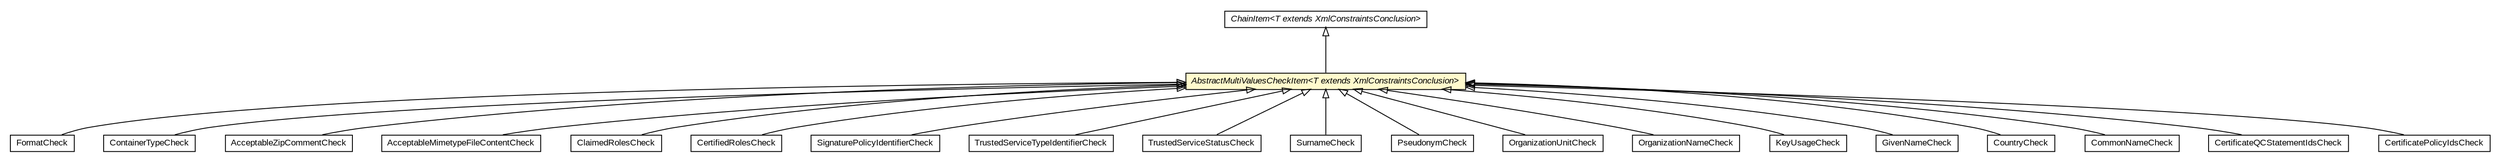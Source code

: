 #!/usr/local/bin/dot
#
# Class diagram 
# Generated by UMLGraph version R5_6-24-gf6e263 (http://www.umlgraph.org/)
#

digraph G {
	edge [fontname="arial",fontsize=10,labelfontname="arial",labelfontsize=10];
	node [fontname="arial",fontsize=10,shape=plaintext];
	nodesep=0.25;
	ranksep=0.5;
	// eu.europa.esig.dss.validation.process.ChainItem<T extends eu.europa.esig.dss.jaxb.detailedreport.XmlConstraintsConclusion>
	c134481 [label=<<table title="eu.europa.esig.dss.validation.process.ChainItem" border="0" cellborder="1" cellspacing="0" cellpadding="2" port="p" href="../ChainItem.html">
		<tr><td><table border="0" cellspacing="0" cellpadding="1">
<tr><td align="center" balign="center"><font face="arial italic"> ChainItem&lt;T extends XmlConstraintsConclusion&gt; </font></td></tr>
		</table></td></tr>
		</table>>, URL="../ChainItem.html", fontname="arial", fontcolor="black", fontsize=10.0];
	// eu.europa.esig.dss.validation.process.bbb.AbstractMultiValuesCheckItem<T extends eu.europa.esig.dss.jaxb.detailedreport.XmlConstraintsConclusion>
	c134487 [label=<<table title="eu.europa.esig.dss.validation.process.bbb.AbstractMultiValuesCheckItem" border="0" cellborder="1" cellspacing="0" cellpadding="2" port="p" bgcolor="lemonChiffon" href="./AbstractMultiValuesCheckItem.html">
		<tr><td><table border="0" cellspacing="0" cellpadding="1">
<tr><td align="center" balign="center"><font face="arial italic"> AbstractMultiValuesCheckItem&lt;T extends XmlConstraintsConclusion&gt; </font></td></tr>
		</table></td></tr>
		</table>>, URL="./AbstractMultiValuesCheckItem.html", fontname="arial", fontcolor="black", fontsize=10.0];
	// eu.europa.esig.dss.validation.process.bbb.fc.checks.FormatCheck
	c134497 [label=<<table title="eu.europa.esig.dss.validation.process.bbb.fc.checks.FormatCheck" border="0" cellborder="1" cellspacing="0" cellpadding="2" port="p" href="./fc/checks/FormatCheck.html">
		<tr><td><table border="0" cellspacing="0" cellpadding="1">
<tr><td align="center" balign="center"> FormatCheck </td></tr>
		</table></td></tr>
		</table>>, URL="./fc/checks/FormatCheck.html", fontname="arial", fontcolor="black", fontsize=10.0];
	// eu.europa.esig.dss.validation.process.bbb.fc.checks.ContainerTypeCheck
	c134498 [label=<<table title="eu.europa.esig.dss.validation.process.bbb.fc.checks.ContainerTypeCheck" border="0" cellborder="1" cellspacing="0" cellpadding="2" port="p" href="./fc/checks/ContainerTypeCheck.html">
		<tr><td><table border="0" cellspacing="0" cellpadding="1">
<tr><td align="center" balign="center"> ContainerTypeCheck </td></tr>
		</table></td></tr>
		</table>>, URL="./fc/checks/ContainerTypeCheck.html", fontname="arial", fontcolor="black", fontsize=10.0];
	// eu.europa.esig.dss.validation.process.bbb.fc.checks.AcceptableZipCommentCheck
	c134499 [label=<<table title="eu.europa.esig.dss.validation.process.bbb.fc.checks.AcceptableZipCommentCheck" border="0" cellborder="1" cellspacing="0" cellpadding="2" port="p" href="./fc/checks/AcceptableZipCommentCheck.html">
		<tr><td><table border="0" cellspacing="0" cellpadding="1">
<tr><td align="center" balign="center"> AcceptableZipCommentCheck </td></tr>
		</table></td></tr>
		</table>>, URL="./fc/checks/AcceptableZipCommentCheck.html", fontname="arial", fontcolor="black", fontsize=10.0];
	// eu.europa.esig.dss.validation.process.bbb.fc.checks.AcceptableMimetypeFileContentCheck
	c134500 [label=<<table title="eu.europa.esig.dss.validation.process.bbb.fc.checks.AcceptableMimetypeFileContentCheck" border="0" cellborder="1" cellspacing="0" cellpadding="2" port="p" href="./fc/checks/AcceptableMimetypeFileContentCheck.html">
		<tr><td><table border="0" cellspacing="0" cellpadding="1">
<tr><td align="center" balign="center"> AcceptableMimetypeFileContentCheck </td></tr>
		</table></td></tr>
		</table>>, URL="./fc/checks/AcceptableMimetypeFileContentCheck.html", fontname="arial", fontcolor="black", fontsize=10.0];
	// eu.europa.esig.dss.validation.process.bbb.sav.checks.ClaimedRolesCheck
	c134522 [label=<<table title="eu.europa.esig.dss.validation.process.bbb.sav.checks.ClaimedRolesCheck" border="0" cellborder="1" cellspacing="0" cellpadding="2" port="p" href="./sav/checks/ClaimedRolesCheck.html">
		<tr><td><table border="0" cellspacing="0" cellpadding="1">
<tr><td align="center" balign="center"> ClaimedRolesCheck </td></tr>
		</table></td></tr>
		</table>>, URL="./sav/checks/ClaimedRolesCheck.html", fontname="arial", fontcolor="black", fontsize=10.0];
	// eu.europa.esig.dss.validation.process.bbb.sav.checks.CertifiedRolesCheck
	c134523 [label=<<table title="eu.europa.esig.dss.validation.process.bbb.sav.checks.CertifiedRolesCheck" border="0" cellborder="1" cellspacing="0" cellpadding="2" port="p" href="./sav/checks/CertifiedRolesCheck.html">
		<tr><td><table border="0" cellspacing="0" cellpadding="1">
<tr><td align="center" balign="center"> CertifiedRolesCheck </td></tr>
		</table></td></tr>
		</table>>, URL="./sav/checks/CertifiedRolesCheck.html", fontname="arial", fontcolor="black", fontsize=10.0];
	// eu.europa.esig.dss.validation.process.bbb.vci.checks.SignaturePolicyIdentifierCheck
	c134524 [label=<<table title="eu.europa.esig.dss.validation.process.bbb.vci.checks.SignaturePolicyIdentifierCheck" border="0" cellborder="1" cellspacing="0" cellpadding="2" port="p" href="./vci/checks/SignaturePolicyIdentifierCheck.html">
		<tr><td><table border="0" cellspacing="0" cellpadding="1">
<tr><td align="center" balign="center"> SignaturePolicyIdentifierCheck </td></tr>
		</table></td></tr>
		</table>>, URL="./vci/checks/SignaturePolicyIdentifierCheck.html", fontname="arial", fontcolor="black", fontsize=10.0];
	// eu.europa.esig.dss.validation.process.bbb.xcv.checks.TrustedServiceTypeIdentifierCheck
	c134528 [label=<<table title="eu.europa.esig.dss.validation.process.bbb.xcv.checks.TrustedServiceTypeIdentifierCheck" border="0" cellborder="1" cellspacing="0" cellpadding="2" port="p" href="./xcv/checks/TrustedServiceTypeIdentifierCheck.html">
		<tr><td><table border="0" cellspacing="0" cellpadding="1">
<tr><td align="center" balign="center"> TrustedServiceTypeIdentifierCheck </td></tr>
		</table></td></tr>
		</table>>, URL="./xcv/checks/TrustedServiceTypeIdentifierCheck.html", fontname="arial", fontcolor="black", fontsize=10.0];
	// eu.europa.esig.dss.validation.process.bbb.xcv.checks.TrustedServiceStatusCheck
	c134529 [label=<<table title="eu.europa.esig.dss.validation.process.bbb.xcv.checks.TrustedServiceStatusCheck" border="0" cellborder="1" cellspacing="0" cellpadding="2" port="p" href="./xcv/checks/TrustedServiceStatusCheck.html">
		<tr><td><table border="0" cellspacing="0" cellpadding="1">
<tr><td align="center" balign="center"> TrustedServiceStatusCheck </td></tr>
		</table></td></tr>
		</table>>, URL="./xcv/checks/TrustedServiceStatusCheck.html", fontname="arial", fontcolor="black", fontsize=10.0];
	// eu.europa.esig.dss.validation.process.bbb.xcv.sub.checks.SurnameCheck
	c134537 [label=<<table title="eu.europa.esig.dss.validation.process.bbb.xcv.sub.checks.SurnameCheck" border="0" cellborder="1" cellspacing="0" cellpadding="2" port="p" href="./xcv/sub/checks/SurnameCheck.html">
		<tr><td><table border="0" cellspacing="0" cellpadding="1">
<tr><td align="center" balign="center"> SurnameCheck </td></tr>
		</table></td></tr>
		</table>>, URL="./xcv/sub/checks/SurnameCheck.html", fontname="arial", fontcolor="black", fontsize=10.0];
	// eu.europa.esig.dss.validation.process.bbb.xcv.sub.checks.PseudonymCheck
	c134543 [label=<<table title="eu.europa.esig.dss.validation.process.bbb.xcv.sub.checks.PseudonymCheck" border="0" cellborder="1" cellspacing="0" cellpadding="2" port="p" href="./xcv/sub/checks/PseudonymCheck.html">
		<tr><td><table border="0" cellspacing="0" cellpadding="1">
<tr><td align="center" balign="center"> PseudonymCheck </td></tr>
		</table></td></tr>
		</table>>, URL="./xcv/sub/checks/PseudonymCheck.html", fontname="arial", fontcolor="black", fontsize=10.0];
	// eu.europa.esig.dss.validation.process.bbb.xcv.sub.checks.OrganizationUnitCheck
	c134544 [label=<<table title="eu.europa.esig.dss.validation.process.bbb.xcv.sub.checks.OrganizationUnitCheck" border="0" cellborder="1" cellspacing="0" cellpadding="2" port="p" href="./xcv/sub/checks/OrganizationUnitCheck.html">
		<tr><td><table border="0" cellspacing="0" cellpadding="1">
<tr><td align="center" balign="center"> OrganizationUnitCheck </td></tr>
		</table></td></tr>
		</table>>, URL="./xcv/sub/checks/OrganizationUnitCheck.html", fontname="arial", fontcolor="black", fontsize=10.0];
	// eu.europa.esig.dss.validation.process.bbb.xcv.sub.checks.OrganizationNameCheck
	c134545 [label=<<table title="eu.europa.esig.dss.validation.process.bbb.xcv.sub.checks.OrganizationNameCheck" border="0" cellborder="1" cellspacing="0" cellpadding="2" port="p" href="./xcv/sub/checks/OrganizationNameCheck.html">
		<tr><td><table border="0" cellspacing="0" cellpadding="1">
<tr><td align="center" balign="center"> OrganizationNameCheck </td></tr>
		</table></td></tr>
		</table>>, URL="./xcv/sub/checks/OrganizationNameCheck.html", fontname="arial", fontcolor="black", fontsize=10.0];
	// eu.europa.esig.dss.validation.process.bbb.xcv.sub.checks.KeyUsageCheck
	c134546 [label=<<table title="eu.europa.esig.dss.validation.process.bbb.xcv.sub.checks.KeyUsageCheck" border="0" cellborder="1" cellspacing="0" cellpadding="2" port="p" href="./xcv/sub/checks/KeyUsageCheck.html">
		<tr><td><table border="0" cellspacing="0" cellpadding="1">
<tr><td align="center" balign="center"> KeyUsageCheck </td></tr>
		</table></td></tr>
		</table>>, URL="./xcv/sub/checks/KeyUsageCheck.html", fontname="arial", fontcolor="black", fontsize=10.0];
	// eu.europa.esig.dss.validation.process.bbb.xcv.sub.checks.GivenNameCheck
	c134548 [label=<<table title="eu.europa.esig.dss.validation.process.bbb.xcv.sub.checks.GivenNameCheck" border="0" cellborder="1" cellspacing="0" cellpadding="2" port="p" href="./xcv/sub/checks/GivenNameCheck.html">
		<tr><td><table border="0" cellspacing="0" cellpadding="1">
<tr><td align="center" balign="center"> GivenNameCheck </td></tr>
		</table></td></tr>
		</table>>, URL="./xcv/sub/checks/GivenNameCheck.html", fontname="arial", fontcolor="black", fontsize=10.0];
	// eu.europa.esig.dss.validation.process.bbb.xcv.sub.checks.CountryCheck
	c134549 [label=<<table title="eu.europa.esig.dss.validation.process.bbb.xcv.sub.checks.CountryCheck" border="0" cellborder="1" cellspacing="0" cellpadding="2" port="p" href="./xcv/sub/checks/CountryCheck.html">
		<tr><td><table border="0" cellspacing="0" cellpadding="1">
<tr><td align="center" balign="center"> CountryCheck </td></tr>
		</table></td></tr>
		</table>>, URL="./xcv/sub/checks/CountryCheck.html", fontname="arial", fontcolor="black", fontsize=10.0];
	// eu.europa.esig.dss.validation.process.bbb.xcv.sub.checks.CommonNameCheck
	c134550 [label=<<table title="eu.europa.esig.dss.validation.process.bbb.xcv.sub.checks.CommonNameCheck" border="0" cellborder="1" cellspacing="0" cellpadding="2" port="p" href="./xcv/sub/checks/CommonNameCheck.html">
		<tr><td><table border="0" cellspacing="0" cellpadding="1">
<tr><td align="center" balign="center"> CommonNameCheck </td></tr>
		</table></td></tr>
		</table>>, URL="./xcv/sub/checks/CommonNameCheck.html", fontname="arial", fontcolor="black", fontsize=10.0];
	// eu.europa.esig.dss.validation.process.bbb.xcv.sub.checks.CertificateQCStatementIdsCheck
	c134556 [label=<<table title="eu.europa.esig.dss.validation.process.bbb.xcv.sub.checks.CertificateQCStatementIdsCheck" border="0" cellborder="1" cellspacing="0" cellpadding="2" port="p" href="./xcv/sub/checks/CertificateQCStatementIdsCheck.html">
		<tr><td><table border="0" cellspacing="0" cellpadding="1">
<tr><td align="center" balign="center"> CertificateQCStatementIdsCheck </td></tr>
		</table></td></tr>
		</table>>, URL="./xcv/sub/checks/CertificateQCStatementIdsCheck.html", fontname="arial", fontcolor="black", fontsize=10.0];
	// eu.europa.esig.dss.validation.process.bbb.xcv.sub.checks.CertificatePolicyIdsCheck
	c134557 [label=<<table title="eu.europa.esig.dss.validation.process.bbb.xcv.sub.checks.CertificatePolicyIdsCheck" border="0" cellborder="1" cellspacing="0" cellpadding="2" port="p" href="./xcv/sub/checks/CertificatePolicyIdsCheck.html">
		<tr><td><table border="0" cellspacing="0" cellpadding="1">
<tr><td align="center" balign="center"> CertificatePolicyIdsCheck </td></tr>
		</table></td></tr>
		</table>>, URL="./xcv/sub/checks/CertificatePolicyIdsCheck.html", fontname="arial", fontcolor="black", fontsize=10.0];
	//eu.europa.esig.dss.validation.process.bbb.AbstractMultiValuesCheckItem<T extends eu.europa.esig.dss.jaxb.detailedreport.XmlConstraintsConclusion> extends eu.europa.esig.dss.validation.process.ChainItem<T>
	c134481:p -> c134487:p [dir=back,arrowtail=empty];
	//eu.europa.esig.dss.validation.process.bbb.fc.checks.FormatCheck extends eu.europa.esig.dss.validation.process.bbb.AbstractMultiValuesCheckItem<eu.europa.esig.dss.jaxb.detailedreport.XmlFC>
	c134487:p -> c134497:p [dir=back,arrowtail=empty];
	//eu.europa.esig.dss.validation.process.bbb.fc.checks.ContainerTypeCheck extends eu.europa.esig.dss.validation.process.bbb.AbstractMultiValuesCheckItem<eu.europa.esig.dss.jaxb.detailedreport.XmlFC>
	c134487:p -> c134498:p [dir=back,arrowtail=empty];
	//eu.europa.esig.dss.validation.process.bbb.fc.checks.AcceptableZipCommentCheck extends eu.europa.esig.dss.validation.process.bbb.AbstractMultiValuesCheckItem<eu.europa.esig.dss.jaxb.detailedreport.XmlFC>
	c134487:p -> c134499:p [dir=back,arrowtail=empty];
	//eu.europa.esig.dss.validation.process.bbb.fc.checks.AcceptableMimetypeFileContentCheck extends eu.europa.esig.dss.validation.process.bbb.AbstractMultiValuesCheckItem<eu.europa.esig.dss.jaxb.detailedreport.XmlFC>
	c134487:p -> c134500:p [dir=back,arrowtail=empty];
	//eu.europa.esig.dss.validation.process.bbb.sav.checks.ClaimedRolesCheck extends eu.europa.esig.dss.validation.process.bbb.AbstractMultiValuesCheckItem<eu.europa.esig.dss.jaxb.detailedreport.XmlSAV>
	c134487:p -> c134522:p [dir=back,arrowtail=empty];
	//eu.europa.esig.dss.validation.process.bbb.sav.checks.CertifiedRolesCheck extends eu.europa.esig.dss.validation.process.bbb.AbstractMultiValuesCheckItem<eu.europa.esig.dss.jaxb.detailedreport.XmlSAV>
	c134487:p -> c134523:p [dir=back,arrowtail=empty];
	//eu.europa.esig.dss.validation.process.bbb.vci.checks.SignaturePolicyIdentifierCheck extends eu.europa.esig.dss.validation.process.bbb.AbstractMultiValuesCheckItem<eu.europa.esig.dss.jaxb.detailedreport.XmlVCI>
	c134487:p -> c134524:p [dir=back,arrowtail=empty];
	//eu.europa.esig.dss.validation.process.bbb.xcv.checks.TrustedServiceTypeIdentifierCheck extends eu.europa.esig.dss.validation.process.bbb.AbstractMultiValuesCheckItem<eu.europa.esig.dss.jaxb.detailedreport.XmlXCV>
	c134487:p -> c134528:p [dir=back,arrowtail=empty];
	//eu.europa.esig.dss.validation.process.bbb.xcv.checks.TrustedServiceStatusCheck extends eu.europa.esig.dss.validation.process.bbb.AbstractMultiValuesCheckItem<eu.europa.esig.dss.jaxb.detailedreport.XmlXCV>
	c134487:p -> c134529:p [dir=back,arrowtail=empty];
	//eu.europa.esig.dss.validation.process.bbb.xcv.sub.checks.SurnameCheck extends eu.europa.esig.dss.validation.process.bbb.AbstractMultiValuesCheckItem<eu.europa.esig.dss.jaxb.detailedreport.XmlSubXCV>
	c134487:p -> c134537:p [dir=back,arrowtail=empty];
	//eu.europa.esig.dss.validation.process.bbb.xcv.sub.checks.PseudonymCheck extends eu.europa.esig.dss.validation.process.bbb.AbstractMultiValuesCheckItem<eu.europa.esig.dss.jaxb.detailedreport.XmlSubXCV>
	c134487:p -> c134543:p [dir=back,arrowtail=empty];
	//eu.europa.esig.dss.validation.process.bbb.xcv.sub.checks.OrganizationUnitCheck extends eu.europa.esig.dss.validation.process.bbb.AbstractMultiValuesCheckItem<eu.europa.esig.dss.jaxb.detailedreport.XmlSubXCV>
	c134487:p -> c134544:p [dir=back,arrowtail=empty];
	//eu.europa.esig.dss.validation.process.bbb.xcv.sub.checks.OrganizationNameCheck extends eu.europa.esig.dss.validation.process.bbb.AbstractMultiValuesCheckItem<eu.europa.esig.dss.jaxb.detailedreport.XmlSubXCV>
	c134487:p -> c134545:p [dir=back,arrowtail=empty];
	//eu.europa.esig.dss.validation.process.bbb.xcv.sub.checks.KeyUsageCheck extends eu.europa.esig.dss.validation.process.bbb.AbstractMultiValuesCheckItem<eu.europa.esig.dss.jaxb.detailedreport.XmlSubXCV>
	c134487:p -> c134546:p [dir=back,arrowtail=empty];
	//eu.europa.esig.dss.validation.process.bbb.xcv.sub.checks.GivenNameCheck extends eu.europa.esig.dss.validation.process.bbb.AbstractMultiValuesCheckItem<eu.europa.esig.dss.jaxb.detailedreport.XmlSubXCV>
	c134487:p -> c134548:p [dir=back,arrowtail=empty];
	//eu.europa.esig.dss.validation.process.bbb.xcv.sub.checks.CountryCheck extends eu.europa.esig.dss.validation.process.bbb.AbstractMultiValuesCheckItem<eu.europa.esig.dss.jaxb.detailedreport.XmlSubXCV>
	c134487:p -> c134549:p [dir=back,arrowtail=empty];
	//eu.europa.esig.dss.validation.process.bbb.xcv.sub.checks.CommonNameCheck extends eu.europa.esig.dss.validation.process.bbb.AbstractMultiValuesCheckItem<eu.europa.esig.dss.jaxb.detailedreport.XmlSubXCV>
	c134487:p -> c134550:p [dir=back,arrowtail=empty];
	//eu.europa.esig.dss.validation.process.bbb.xcv.sub.checks.CertificateQCStatementIdsCheck extends eu.europa.esig.dss.validation.process.bbb.AbstractMultiValuesCheckItem<eu.europa.esig.dss.jaxb.detailedreport.XmlSubXCV>
	c134487:p -> c134556:p [dir=back,arrowtail=empty];
	//eu.europa.esig.dss.validation.process.bbb.xcv.sub.checks.CertificatePolicyIdsCheck extends eu.europa.esig.dss.validation.process.bbb.AbstractMultiValuesCheckItem<eu.europa.esig.dss.jaxb.detailedreport.XmlSubXCV>
	c134487:p -> c134557:p [dir=back,arrowtail=empty];
}

